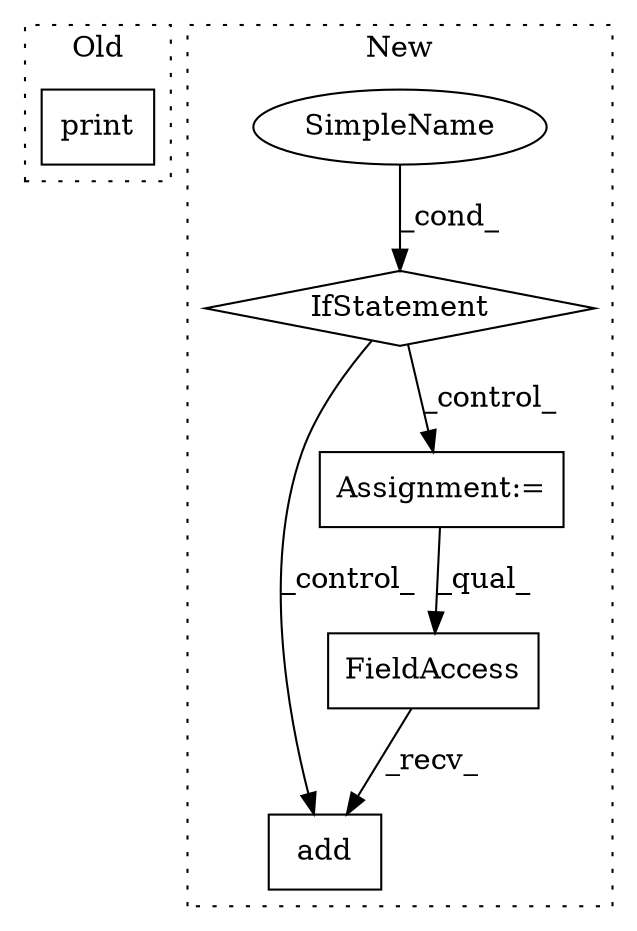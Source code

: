 digraph G {
subgraph cluster0 {
1 [label="print" a="32" s="882,968" l="6,1" shape="box"];
label = "Old";
style="dotted";
}
subgraph cluster1 {
2 [label="add" a="32" s="1041" l="5" shape="box"];
3 [label="IfStatement" a="25" s="908,975" l="4,2" shape="diamond"];
4 [label="SimpleName" a="42" s="" l="" shape="ellipse"];
5 [label="FieldAccess" a="22" s="1027" l="13" shape="box"];
6 [label="Assignment:=" a="7" s="992" l="1" shape="box"];
label = "New";
style="dotted";
}
3 -> 6 [label="_control_"];
3 -> 2 [label="_control_"];
4 -> 3 [label="_cond_"];
5 -> 2 [label="_recv_"];
6 -> 5 [label="_qual_"];
}